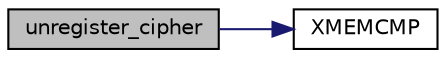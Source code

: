 digraph "unregister_cipher"
{
 // LATEX_PDF_SIZE
  edge [fontname="Helvetica",fontsize="10",labelfontname="Helvetica",labelfontsize="10"];
  node [fontname="Helvetica",fontsize="10",shape=record];
  rankdir="LR";
  Node165 [label="unregister_cipher",height=0.2,width=0.4,color="black", fillcolor="grey75", style="filled", fontcolor="black",tooltip="Unregister a cipher from the descriptor table."];
  Node165 -> Node166 [color="midnightblue",fontsize="10",style="solid",fontname="Helvetica"];
  Node166 [label="XMEMCMP",height=0.2,width=0.4,color="black", fillcolor="white", style="filled",URL="$tomcrypt__cfg_8h.html#a372b974ec0ac07abcd55297554fe540f",tooltip=" "];
}
